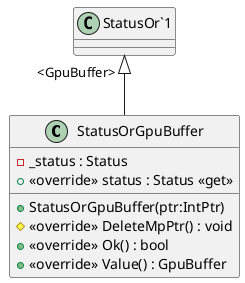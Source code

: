 @startuml
class StatusOrGpuBuffer {
    + StatusOrGpuBuffer(ptr:IntPtr)
    # <<override>> DeleteMpPtr() : void
    - _status : Status
    + <<override>> status : Status <<get>>
    + <<override>> Ok() : bool
    + <<override>> Value() : GpuBuffer
}
"StatusOr`1" "<GpuBuffer>" <|-- StatusOrGpuBuffer
@enduml
